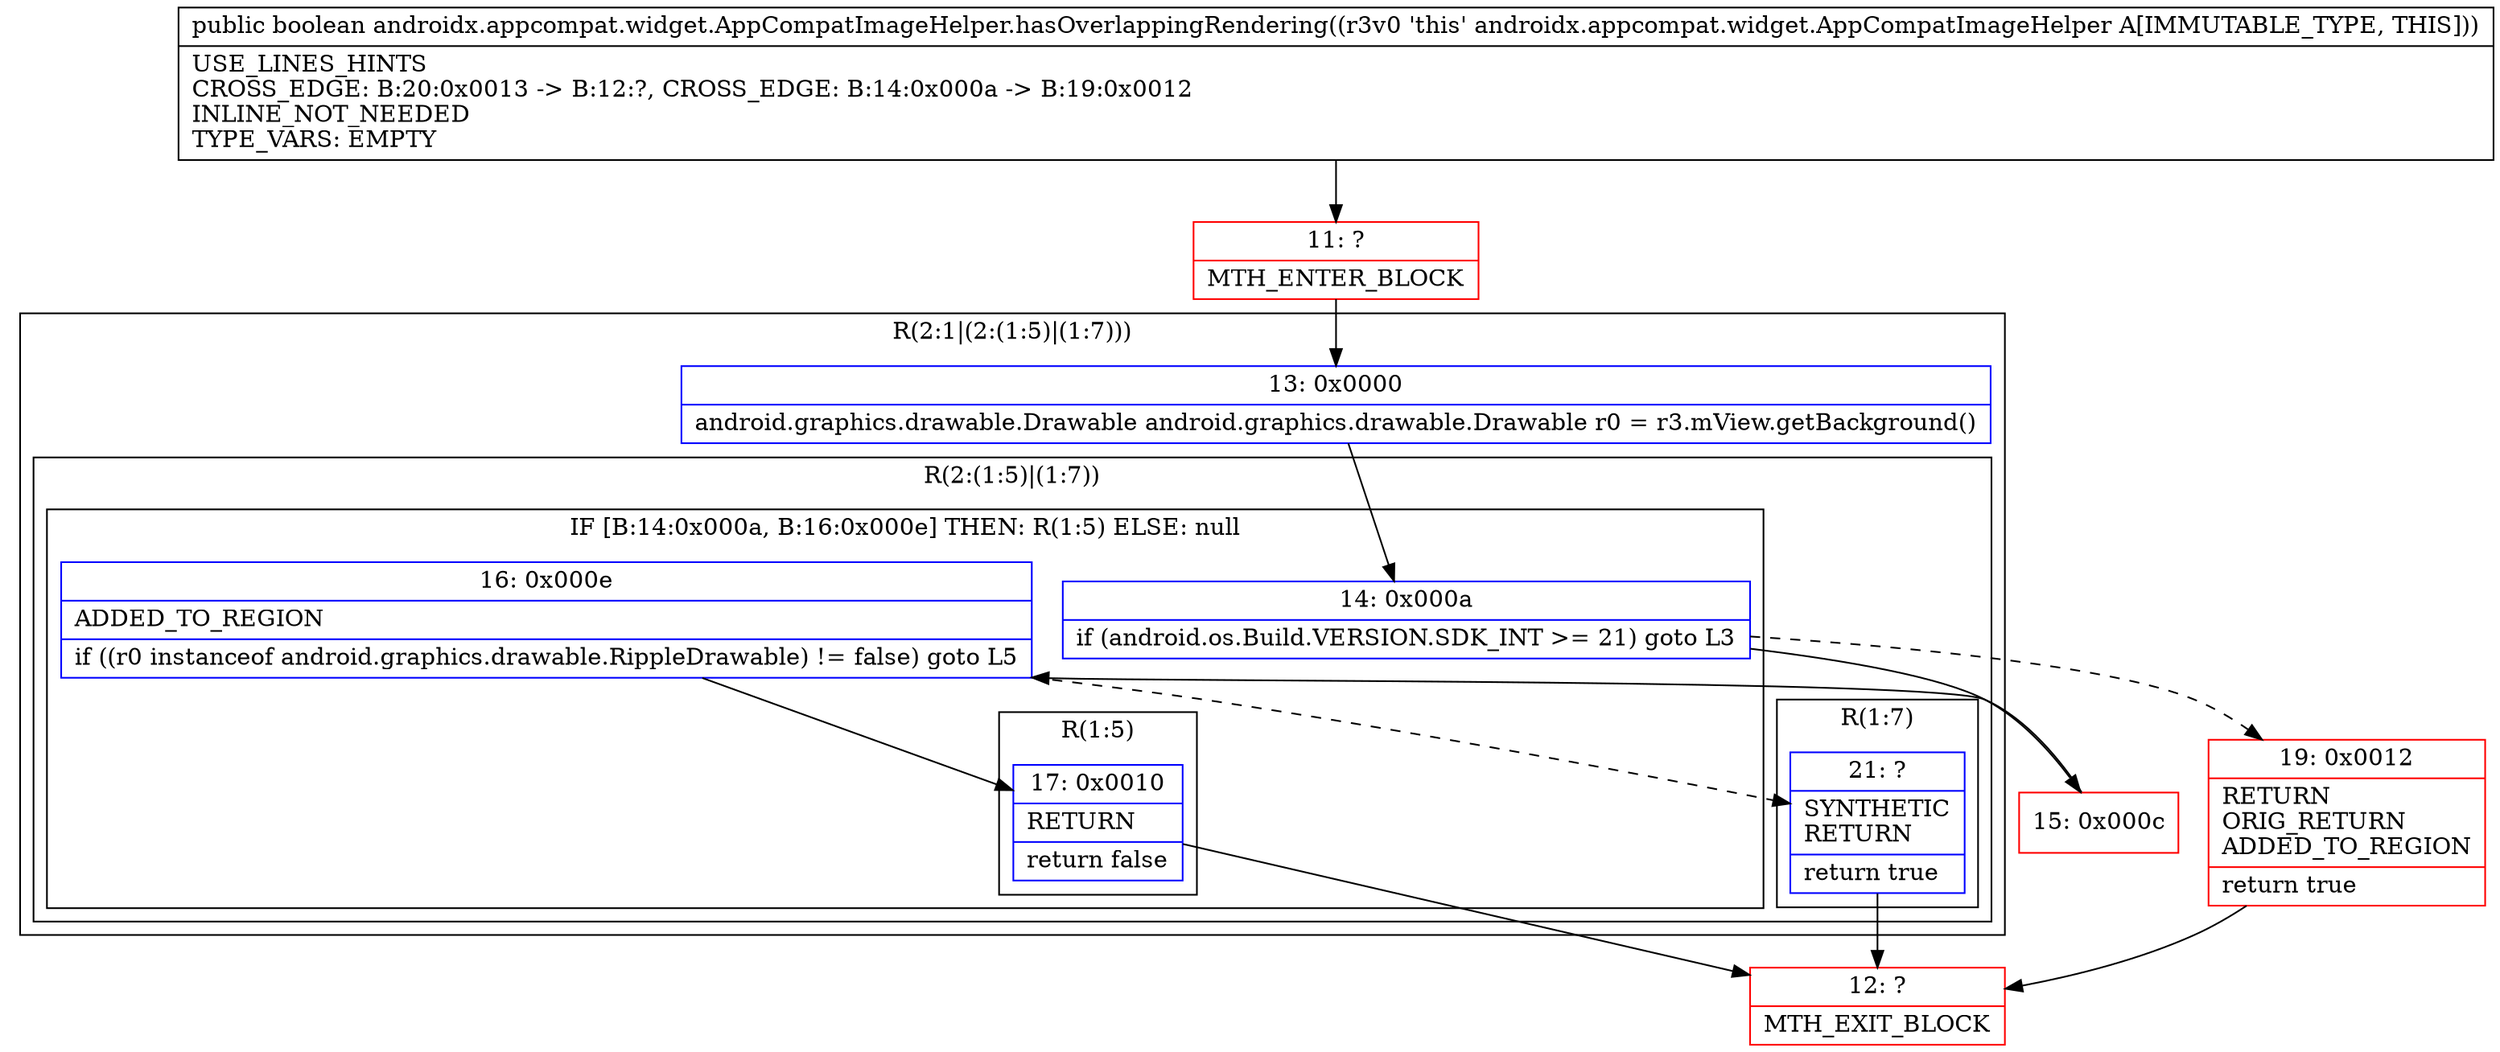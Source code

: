 digraph "CFG forandroidx.appcompat.widget.AppCompatImageHelper.hasOverlappingRendering()Z" {
subgraph cluster_Region_1743312780 {
label = "R(2:1|(2:(1:5)|(1:7)))";
node [shape=record,color=blue];
Node_13 [shape=record,label="{13\:\ 0x0000|android.graphics.drawable.Drawable android.graphics.drawable.Drawable r0 = r3.mView.getBackground()\l}"];
subgraph cluster_Region_1887847444 {
label = "R(2:(1:5)|(1:7))";
node [shape=record,color=blue];
subgraph cluster_IfRegion_1675716947 {
label = "IF [B:14:0x000a, B:16:0x000e] THEN: R(1:5) ELSE: null";
node [shape=record,color=blue];
Node_14 [shape=record,label="{14\:\ 0x000a|if (android.os.Build.VERSION.SDK_INT \>= 21) goto L3\l}"];
Node_16 [shape=record,label="{16\:\ 0x000e|ADDED_TO_REGION\l|if ((r0 instanceof android.graphics.drawable.RippleDrawable) != false) goto L5\l}"];
subgraph cluster_Region_174009378 {
label = "R(1:5)";
node [shape=record,color=blue];
Node_17 [shape=record,label="{17\:\ 0x0010|RETURN\l|return false\l}"];
}
}
subgraph cluster_Region_535343251 {
label = "R(1:7)";
node [shape=record,color=blue];
Node_21 [shape=record,label="{21\:\ ?|SYNTHETIC\lRETURN\l|return true\l}"];
}
}
}
Node_11 [shape=record,color=red,label="{11\:\ ?|MTH_ENTER_BLOCK\l}"];
Node_15 [shape=record,color=red,label="{15\:\ 0x000c}"];
Node_12 [shape=record,color=red,label="{12\:\ ?|MTH_EXIT_BLOCK\l}"];
Node_19 [shape=record,color=red,label="{19\:\ 0x0012|RETURN\lORIG_RETURN\lADDED_TO_REGION\l|return true\l}"];
MethodNode[shape=record,label="{public boolean androidx.appcompat.widget.AppCompatImageHelper.hasOverlappingRendering((r3v0 'this' androidx.appcompat.widget.AppCompatImageHelper A[IMMUTABLE_TYPE, THIS]))  | USE_LINES_HINTS\lCROSS_EDGE: B:20:0x0013 \-\> B:12:?, CROSS_EDGE: B:14:0x000a \-\> B:19:0x0012\lINLINE_NOT_NEEDED\lTYPE_VARS: EMPTY\l}"];
MethodNode -> Node_11;Node_13 -> Node_14;
Node_14 -> Node_15;
Node_14 -> Node_19[style=dashed];
Node_16 -> Node_17;
Node_16 -> Node_21[style=dashed];
Node_17 -> Node_12;
Node_21 -> Node_12;
Node_11 -> Node_13;
Node_15 -> Node_16;
Node_19 -> Node_12;
}

